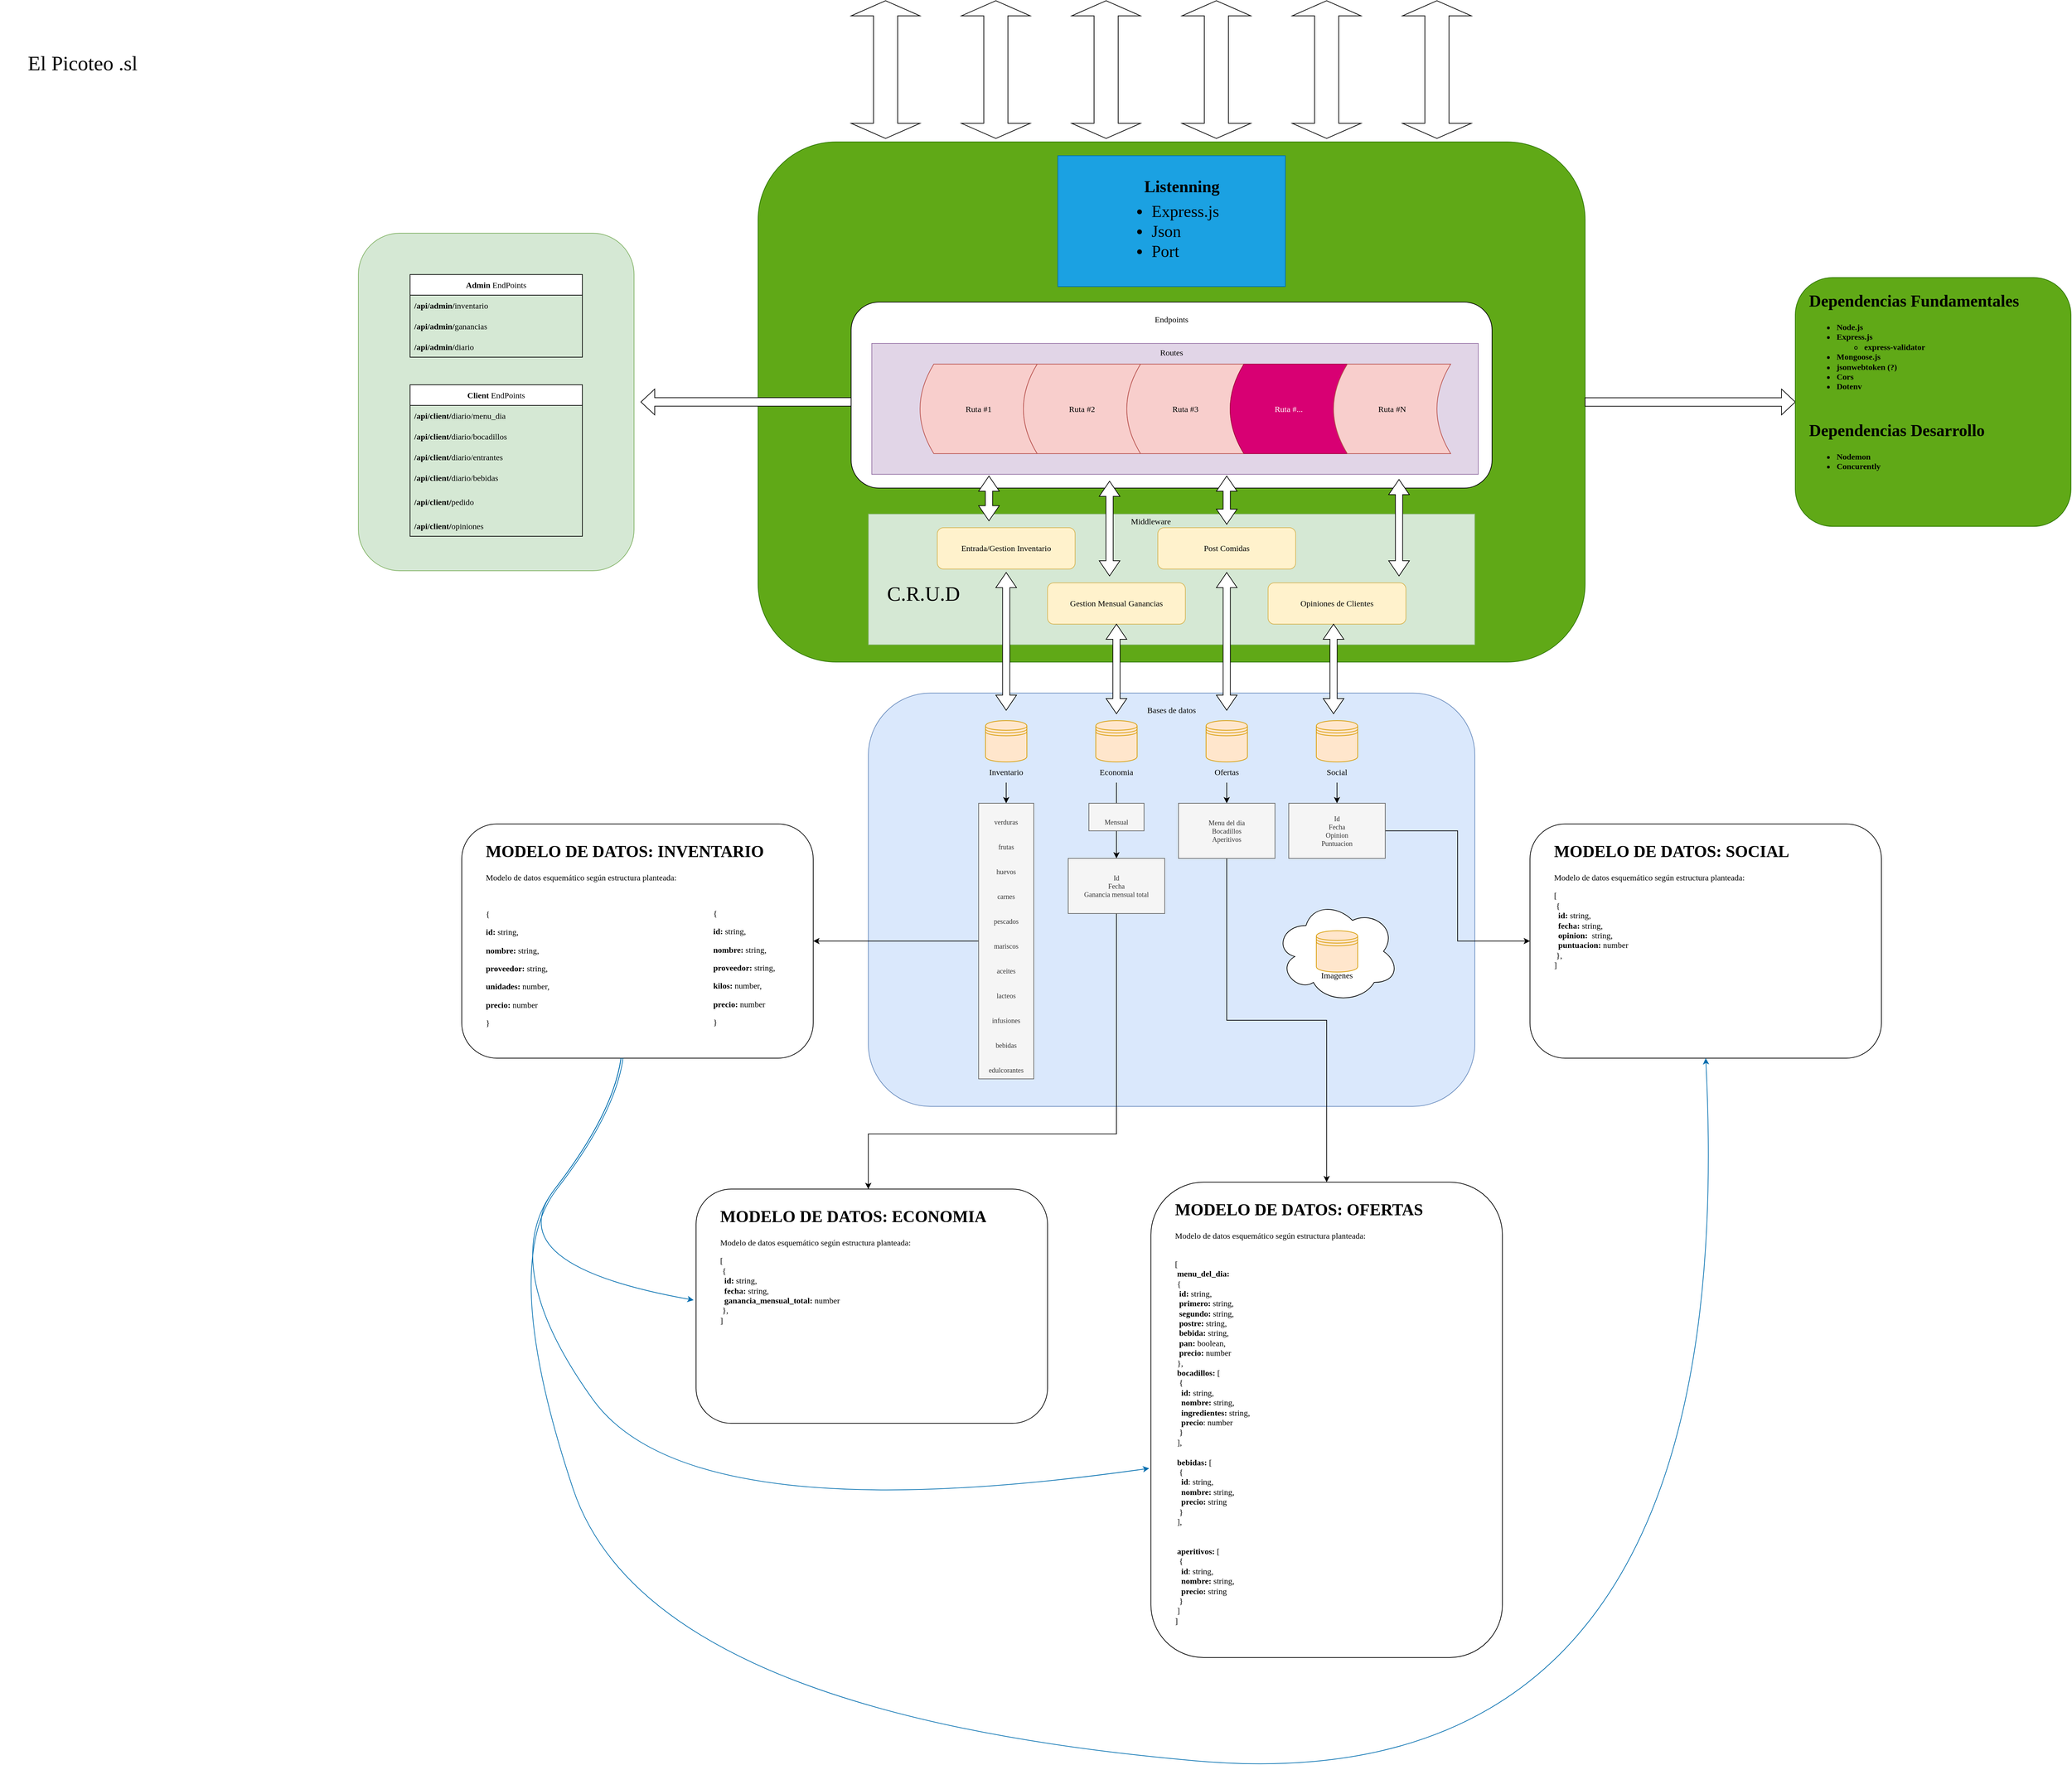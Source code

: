<mxfile version="21.1.2" type="device">
  <diagram name="Page-1" id="7-jFlq0Z8aK6_RS3DWu9">
    <mxGraphModel dx="4140" dy="2422" grid="1" gridSize="10" guides="1" tooltips="1" connect="1" arrows="1" fold="1" page="1" pageScale="1" pageWidth="850" pageHeight="1100" math="0" shadow="0">
      <root>
        <mxCell id="0" />
        <mxCell id="1" parent="0" />
        <mxCell id="EfOndb0SQZfeAL7E1h73-46" value="" style="rounded=1;whiteSpace=wrap;html=1;fillColor=#d5e8d4;strokeColor=#82b366;fontFamily=Lucida Console;" vertex="1" parent="1">
          <mxGeometry x="-740" y="-387.5" width="400" height="490" as="geometry" />
        </mxCell>
        <mxCell id="74BELCQ8GyMcvEUJpIyk-5" value="" style="rounded=1;whiteSpace=wrap;html=1;fontSize=30;fillColor=#60a917;fontColor=#ffffff;strokeColor=#2D7600;fontFamily=Lucida Console;" parent="1" vertex="1">
          <mxGeometry x="-160" y="-520" width="1200" height="755" as="geometry" />
        </mxCell>
        <mxCell id="EfOndb0SQZfeAL7E1h73-3" value="" style="rounded=0;whiteSpace=wrap;html=1;fillColor=#d5e8d4;strokeColor=#82b366;fontFamily=Lucida Console;" vertex="1" parent="1">
          <mxGeometry y="20" width="880" height="190" as="geometry" />
        </mxCell>
        <mxCell id="74BELCQ8GyMcvEUJpIyk-30" value="" style="rounded=1;whiteSpace=wrap;html=1;fontSize=10;fillColor=#fff2cc;strokeColor=#d6b656;fontFamily=Lucida Console;" parent="1" vertex="1">
          <mxGeometry x="100" y="40" width="200" height="60" as="geometry" />
        </mxCell>
        <mxCell id="74BELCQ8GyMcvEUJpIyk-28" value="" style="rounded=1;whiteSpace=wrap;html=1;fontSize=10;fillColor=#dae8fc;strokeColor=#6c8ebf;fontFamily=Lucida Console;" parent="1" vertex="1">
          <mxGeometry y="280" width="880" height="600" as="geometry" />
        </mxCell>
        <mxCell id="74BELCQ8GyMcvEUJpIyk-2" value="&lt;font style=&quot;font-size: 30px;&quot;&gt;El Picoteo .sl&lt;/font&gt;" style="text;html=1;strokeColor=none;fillColor=none;align=center;verticalAlign=middle;whiteSpace=wrap;rounded=0;fontFamily=Lucida Console;" parent="1" vertex="1">
          <mxGeometry x="-1260" y="-650" width="240" height="30" as="geometry" />
        </mxCell>
        <mxCell id="74BELCQ8GyMcvEUJpIyk-4" value="Entrada/Gestion Inventario" style="text;html=1;strokeColor=none;fillColor=none;align=center;verticalAlign=middle;whiteSpace=wrap;rounded=0;fontFamily=Lucida Console;" parent="1" vertex="1">
          <mxGeometry x="125" y="60" width="150" height="20" as="geometry" />
        </mxCell>
        <mxCell id="74BELCQ8GyMcvEUJpIyk-7" value="Middleware" style="text;html=1;strokeColor=none;fillColor=none;align=center;verticalAlign=middle;whiteSpace=wrap;rounded=0;fontFamily=Lucida Console;" parent="1" vertex="1">
          <mxGeometry x="290" y="16.25" width="240" height="30" as="geometry" />
        </mxCell>
        <mxCell id="74BELCQ8GyMcvEUJpIyk-11" value="Bases de datos" style="text;html=1;strokeColor=none;fillColor=none;align=center;verticalAlign=middle;whiteSpace=wrap;rounded=0;fontFamily=Lucida Console;" parent="1" vertex="1">
          <mxGeometry x="320" y="290" width="240" height="30" as="geometry" />
        </mxCell>
        <mxCell id="74BELCQ8GyMcvEUJpIyk-6" value="" style="shape=datastore;whiteSpace=wrap;html=1;fontSize=30;fillColor=#ffe6cc;strokeColor=#d79b00;fontFamily=Lucida Console;" parent="1" vertex="1">
          <mxGeometry x="330" y="320" width="60" height="60" as="geometry" />
        </mxCell>
        <mxCell id="74BELCQ8GyMcvEUJpIyk-8" value="" style="shape=datastore;whiteSpace=wrap;html=1;fontSize=30;fillColor=#ffe6cc;strokeColor=#d79b00;fontFamily=Lucida Console;" parent="1" vertex="1">
          <mxGeometry x="170" y="320" width="60" height="60" as="geometry" />
        </mxCell>
        <mxCell id="74BELCQ8GyMcvEUJpIyk-9" value="" style="shape=datastore;whiteSpace=wrap;html=1;fontSize=30;fillColor=#ffe6cc;strokeColor=#d79b00;fontFamily=Lucida Console;" parent="1" vertex="1">
          <mxGeometry x="650" y="320" width="60" height="60" as="geometry" />
        </mxCell>
        <mxCell id="74BELCQ8GyMcvEUJpIyk-27" value="" style="edgeStyle=orthogonalEdgeStyle;rounded=0;orthogonalLoop=1;jettySize=auto;html=1;fontSize=10;fontFamily=Lucida Console;" parent="1" source="74BELCQ8GyMcvEUJpIyk-12" target="74BELCQ8GyMcvEUJpIyk-17" edge="1">
          <mxGeometry relative="1" as="geometry" />
        </mxCell>
        <mxCell id="74BELCQ8GyMcvEUJpIyk-12" value="Inventario" style="text;html=1;strokeColor=none;fillColor=none;align=center;verticalAlign=middle;whiteSpace=wrap;rounded=0;fontFamily=Lucida Console;" parent="1" vertex="1">
          <mxGeometry x="140" y="380" width="120" height="30" as="geometry" />
        </mxCell>
        <mxCell id="74BELCQ8GyMcvEUJpIyk-22" value="" style="edgeStyle=orthogonalEdgeStyle;rounded=0;orthogonalLoop=1;jettySize=auto;html=1;fontSize=10;fontFamily=Lucida Console;" parent="1" source="74BELCQ8GyMcvEUJpIyk-13" target="74BELCQ8GyMcvEUJpIyk-20" edge="1">
          <mxGeometry relative="1" as="geometry" />
        </mxCell>
        <mxCell id="74BELCQ8GyMcvEUJpIyk-13" value="&lt;div&gt;Economia&lt;/div&gt;" style="text;html=1;strokeColor=none;fillColor=none;align=center;verticalAlign=middle;whiteSpace=wrap;rounded=0;fontFamily=Lucida Console;" parent="1" vertex="1">
          <mxGeometry x="300" y="380" width="120" height="30" as="geometry" />
        </mxCell>
        <mxCell id="74BELCQ8GyMcvEUJpIyk-26" value="" style="edgeStyle=orthogonalEdgeStyle;rounded=0;orthogonalLoop=1;jettySize=auto;html=1;fontSize=10;fontFamily=Lucida Console;" parent="1" source="74BELCQ8GyMcvEUJpIyk-14" target="74BELCQ8GyMcvEUJpIyk-25" edge="1">
          <mxGeometry relative="1" as="geometry" />
        </mxCell>
        <mxCell id="74BELCQ8GyMcvEUJpIyk-14" value="Social" style="text;html=1;strokeColor=none;fillColor=none;align=center;verticalAlign=middle;whiteSpace=wrap;rounded=0;fontFamily=Lucida Console;" parent="1" vertex="1">
          <mxGeometry x="620" y="380" width="120" height="30" as="geometry" />
        </mxCell>
        <mxCell id="74BELCQ8GyMcvEUJpIyk-15" value="" style="shape=datastore;whiteSpace=wrap;html=1;fontSize=30;fillColor=#ffe6cc;strokeColor=#d79b00;fontFamily=Lucida Console;" parent="1" vertex="1">
          <mxGeometry x="490" y="320" width="60" height="60" as="geometry" />
        </mxCell>
        <mxCell id="74BELCQ8GyMcvEUJpIyk-24" value="" style="edgeStyle=orthogonalEdgeStyle;rounded=0;orthogonalLoop=1;jettySize=auto;html=1;fontSize=10;fontFamily=Lucida Console;" parent="1" source="74BELCQ8GyMcvEUJpIyk-16" target="74BELCQ8GyMcvEUJpIyk-23" edge="1">
          <mxGeometry relative="1" as="geometry" />
        </mxCell>
        <mxCell id="74BELCQ8GyMcvEUJpIyk-16" value="&lt;div&gt;Ofertas&lt;/div&gt;" style="text;html=1;strokeColor=none;fillColor=none;align=center;verticalAlign=middle;whiteSpace=wrap;rounded=0;fontFamily=Lucida Console;" parent="1" vertex="1">
          <mxGeometry x="460" y="380" width="120" height="30" as="geometry" />
        </mxCell>
        <mxCell id="EfOndb0SQZfeAL7E1h73-67" style="edgeStyle=orthogonalEdgeStyle;rounded=0;orthogonalLoop=1;jettySize=auto;html=1;entryX=1;entryY=0.5;entryDx=0;entryDy=0;fontFamily=Lucida Console;" edge="1" parent="1" source="74BELCQ8GyMcvEUJpIyk-17" target="EfOndb0SQZfeAL7E1h73-56">
          <mxGeometry relative="1" as="geometry" />
        </mxCell>
        <mxCell id="74BELCQ8GyMcvEUJpIyk-17" value="&lt;div&gt;&lt;font style=&quot;font-size: 10px;&quot;&gt;verduras&lt;br&gt;&lt;/font&gt;&lt;/div&gt;&lt;div&gt;&lt;font style=&quot;font-size: 10px;&quot;&gt;frutas&lt;/font&gt;&lt;/div&gt;&lt;div&gt;&lt;font style=&quot;font-size: 10px;&quot;&gt;huevos&lt;/font&gt;&lt;/div&gt;&lt;div&gt;&lt;font style=&quot;font-size: 10px;&quot;&gt;carnes&lt;/font&gt;&lt;/div&gt;&lt;div&gt;&lt;font style=&quot;font-size: 10px;&quot;&gt;pescados&lt;/font&gt;&lt;/div&gt;&lt;div&gt;&lt;font style=&quot;font-size: 10px;&quot;&gt;mariscos&lt;/font&gt;&lt;/div&gt;&lt;div&gt;&lt;font style=&quot;font-size: 10px;&quot;&gt;aceites&lt;/font&gt;&lt;/div&gt;&lt;div&gt;&lt;font style=&quot;font-size: 10px;&quot;&gt;lacteos&lt;/font&gt;&lt;/div&gt;&lt;div&gt;&lt;font style=&quot;font-size: 10px;&quot;&gt;infusiones&lt;/font&gt;&lt;/div&gt;&lt;div&gt;&lt;font style=&quot;font-size: 10px;&quot;&gt;bebidas&lt;/font&gt;&lt;/div&gt;&lt;div&gt;&lt;font style=&quot;font-size: 10px;&quot;&gt;edulcorantes&lt;br&gt;&lt;/font&gt;&lt;/div&gt;" style="rounded=0;whiteSpace=wrap;html=1;fontSize=30;fillColor=#f5f5f5;strokeColor=#666666;fontColor=#333333;fontFamily=Lucida Console;" parent="1" vertex="1">
          <mxGeometry x="160" y="440" width="80" height="400" as="geometry" />
        </mxCell>
        <mxCell id="74BELCQ8GyMcvEUJpIyk-19" value="&lt;font style=&quot;font-size: 10px;&quot;&gt;Mensual&lt;/font&gt;" style="rounded=0;whiteSpace=wrap;html=1;fontSize=30;fillColor=#f5f5f5;strokeColor=#666666;fontColor=#333333;fontFamily=Lucida Console;" parent="1" vertex="1">
          <mxGeometry x="320" y="440" width="80" height="40" as="geometry" />
        </mxCell>
        <mxCell id="EfOndb0SQZfeAL7E1h73-68" style="edgeStyle=orthogonalEdgeStyle;rounded=0;orthogonalLoop=1;jettySize=auto;html=1;entryX=0.49;entryY=0;entryDx=0;entryDy=0;entryPerimeter=0;fontFamily=Lucida Console;" edge="1" parent="1" source="74BELCQ8GyMcvEUJpIyk-20" target="EfOndb0SQZfeAL7E1h73-62">
          <mxGeometry relative="1" as="geometry">
            <Array as="points">
              <mxPoint x="360" y="920" />
              <mxPoint y="920" />
            </Array>
          </mxGeometry>
        </mxCell>
        <mxCell id="74BELCQ8GyMcvEUJpIyk-20" value="&lt;div style=&quot;font-size: 10px;&quot;&gt;&lt;font style=&quot;font-size: 10px;&quot;&gt;Id&lt;/font&gt;&lt;/div&gt;&lt;div style=&quot;font-size: 10px;&quot;&gt;&lt;font style=&quot;font-size: 10px;&quot;&gt;Fecha&lt;/font&gt;&lt;/div&gt;&lt;div style=&quot;font-size: 10px;&quot;&gt;&lt;font style=&quot;font-size: 10px;&quot;&gt;Ganancia mensual total&lt;font style=&quot;font-size: 10px;&quot;&gt;&lt;br&gt;&lt;/font&gt;&lt;/font&gt;&lt;/div&gt;" style="rounded=0;whiteSpace=wrap;html=1;fontSize=30;fillColor=#f5f5f5;strokeColor=#666666;fontColor=#333333;fontFamily=Lucida Console;" parent="1" vertex="1">
          <mxGeometry x="290" y="520" width="140" height="80" as="geometry" />
        </mxCell>
        <mxCell id="EfOndb0SQZfeAL7E1h73-69" style="edgeStyle=orthogonalEdgeStyle;rounded=0;orthogonalLoop=1;jettySize=auto;html=1;entryX=0.5;entryY=0;entryDx=0;entryDy=0;fontFamily=Lucida Console;" edge="1" parent="1" source="74BELCQ8GyMcvEUJpIyk-23" target="EfOndb0SQZfeAL7E1h73-64">
          <mxGeometry relative="1" as="geometry" />
        </mxCell>
        <mxCell id="74BELCQ8GyMcvEUJpIyk-23" value="&lt;div style=&quot;font-size: 10px;&quot;&gt;Menu del dia&lt;/div&gt;&lt;div style=&quot;font-size: 10px;&quot;&gt;Bocadillos&lt;/div&gt;&lt;div style=&quot;font-size: 10px;&quot;&gt;Aperitivos&lt;/div&gt;" style="rounded=0;whiteSpace=wrap;html=1;fontSize=30;fillColor=#f5f5f5;strokeColor=#666666;fontColor=#333333;fontFamily=Lucida Console;" parent="1" vertex="1">
          <mxGeometry x="450" y="440" width="140" height="80" as="geometry" />
        </mxCell>
        <mxCell id="EfOndb0SQZfeAL7E1h73-72" style="edgeStyle=orthogonalEdgeStyle;rounded=0;orthogonalLoop=1;jettySize=auto;html=1;fontFamily=Lucida Console;" edge="1" parent="1" source="74BELCQ8GyMcvEUJpIyk-25" target="EfOndb0SQZfeAL7E1h73-70">
          <mxGeometry relative="1" as="geometry" />
        </mxCell>
        <mxCell id="74BELCQ8GyMcvEUJpIyk-25" value="&lt;div style=&quot;font-size: 10px;&quot;&gt;&lt;font style=&quot;font-size: 10px;&quot;&gt;Id&lt;/font&gt;&lt;/div&gt;&lt;div style=&quot;font-size: 10px;&quot;&gt;&lt;font style=&quot;font-size: 10px;&quot;&gt;Fecha&lt;/font&gt;&lt;/div&gt;&lt;div style=&quot;font-size: 10px;&quot;&gt;&lt;font style=&quot;font-size: 10px;&quot;&gt;Opinion&lt;/font&gt;&lt;/div&gt;&lt;div style=&quot;font-size: 10px;&quot;&gt;&lt;font style=&quot;font-size: 10px;&quot;&gt;Puntuacion&lt;font style=&quot;font-size: 10px;&quot;&gt;&lt;br&gt;&lt;/font&gt;&lt;/font&gt;&lt;/div&gt;" style="rounded=0;whiteSpace=wrap;html=1;fontSize=30;fillColor=#f5f5f5;strokeColor=#666666;fontColor=#333333;fontFamily=Lucida Console;" parent="1" vertex="1">
          <mxGeometry x="610" y="440" width="140" height="80" as="geometry" />
        </mxCell>
        <mxCell id="74BELCQ8GyMcvEUJpIyk-32" value="" style="rounded=1;whiteSpace=wrap;html=1;fontSize=10;fillColor=#fff2cc;strokeColor=#d6b656;fontFamily=Lucida Console;" parent="1" vertex="1">
          <mxGeometry x="260" y="120" width="200" height="60" as="geometry" />
        </mxCell>
        <mxCell id="74BELCQ8GyMcvEUJpIyk-33" value="Gestion Mensual Ganancias" style="text;html=1;strokeColor=none;fillColor=none;align=center;verticalAlign=middle;whiteSpace=wrap;rounded=0;fontFamily=Lucida Console;" parent="1" vertex="1">
          <mxGeometry x="285" y="140" width="150" height="20" as="geometry" />
        </mxCell>
        <mxCell id="74BELCQ8GyMcvEUJpIyk-35" value="" style="rounded=1;whiteSpace=wrap;html=1;fontSize=10;fillColor=#fff2cc;strokeColor=#d6b656;fontFamily=Lucida Console;" parent="1" vertex="1">
          <mxGeometry x="420" y="40" width="200" height="60" as="geometry" />
        </mxCell>
        <mxCell id="74BELCQ8GyMcvEUJpIyk-37" value="Post Comidas" style="text;html=1;strokeColor=none;fillColor=none;align=center;verticalAlign=middle;whiteSpace=wrap;rounded=0;fontFamily=Lucida Console;" parent="1" vertex="1">
          <mxGeometry x="445" y="60" width="150" height="20" as="geometry" />
        </mxCell>
        <mxCell id="74BELCQ8GyMcvEUJpIyk-38" value="" style="rounded=1;whiteSpace=wrap;html=1;fontSize=10;fillColor=#fff2cc;strokeColor=#d6b656;fontFamily=Lucida Console;" parent="1" vertex="1">
          <mxGeometry x="580" y="120" width="200" height="60" as="geometry" />
        </mxCell>
        <mxCell id="EfOndb0SQZfeAL7E1h73-1" value="Opiniones de Clientes" style="text;html=1;strokeColor=none;fillColor=none;align=center;verticalAlign=middle;whiteSpace=wrap;rounded=0;fontFamily=Lucida Console;" vertex="1" parent="1">
          <mxGeometry x="605" y="140" width="150" height="20" as="geometry" />
        </mxCell>
        <mxCell id="EfOndb0SQZfeAL7E1h73-4" value="&lt;font style=&quot;font-size: 30px;&quot;&gt;C.R.U.D&lt;/font&gt;" style="text;html=1;strokeColor=none;fillColor=none;align=center;verticalAlign=middle;whiteSpace=wrap;rounded=0;fontFamily=Lucida Console;" vertex="1" parent="1">
          <mxGeometry x="50" y="120" width="60" height="30" as="geometry" />
        </mxCell>
        <mxCell id="EfOndb0SQZfeAL7E1h73-6" value="" style="rounded=0;whiteSpace=wrap;html=1;fillColor=#1ba1e2;fontColor=#ffffff;strokeColor=#006EAF;fontFamily=Lucida Console;" vertex="1" parent="1">
          <mxGeometry x="275" y="-500" width="330" height="190" as="geometry" />
        </mxCell>
        <mxCell id="EfOndb0SQZfeAL7E1h73-8" value="&lt;b&gt;Listenning&lt;/b&gt;" style="text;html=1;strokeColor=none;fillColor=none;align=center;verticalAlign=middle;whiteSpace=wrap;rounded=0;fontSize=24;fontFamily=Lucida Console;" vertex="1" parent="1">
          <mxGeometry x="425" y="-470" width="60" height="30" as="geometry" />
        </mxCell>
        <mxCell id="EfOndb0SQZfeAL7E1h73-9" value="&lt;div style=&quot;font-size: 24px;&quot; align=&quot;left&quot;&gt;&lt;ul style=&quot;font-size: 24px;&quot;&gt;&lt;li style=&quot;font-size: 24px;&quot;&gt;Express.js&lt;/li&gt;&lt;li style=&quot;font-size: 24px;&quot;&gt;Json&lt;/li&gt;&lt;li style=&quot;font-size: 24px;&quot;&gt;Port&lt;br style=&quot;font-size: 24px;&quot;&gt;&lt;/li&gt;&lt;/ul&gt;&lt;/div&gt;" style="text;html=1;strokeColor=none;fillColor=none;align=center;verticalAlign=middle;whiteSpace=wrap;rounded=0;fontSize=24;fontFamily=Lucida Console;" vertex="1" parent="1">
          <mxGeometry x="395" y="-420" width="90" height="60" as="geometry" />
        </mxCell>
        <mxCell id="EfOndb0SQZfeAL7E1h73-31" value="&lt;b&gt;Admin&lt;/b&gt; EndPoints" style="swimlane;fontStyle=0;childLayout=stackLayout;horizontal=1;startSize=30;horizontalStack=0;resizeParent=1;resizeParentMax=0;resizeLast=0;collapsible=1;marginBottom=0;whiteSpace=wrap;html=1;fontFamily=Lucida Console;" vertex="1" parent="1">
          <mxGeometry x="-665" y="-327.5" width="250" height="120" as="geometry" />
        </mxCell>
        <mxCell id="EfOndb0SQZfeAL7E1h73-32" value="&lt;b&gt;/api/admin/&lt;/b&gt;inventario" style="text;strokeColor=none;fillColor=none;align=left;verticalAlign=middle;spacingLeft=4;spacingRight=4;overflow=hidden;points=[[0,0.5],[1,0.5]];portConstraint=eastwest;rotatable=0;whiteSpace=wrap;html=1;fontFamily=Lucida Console;" vertex="1" parent="EfOndb0SQZfeAL7E1h73-31">
          <mxGeometry y="30" width="250" height="30" as="geometry" />
        </mxCell>
        <mxCell id="EfOndb0SQZfeAL7E1h73-33" value="&lt;b&gt;/api/admin/&lt;/b&gt;ganancias" style="text;strokeColor=none;fillColor=none;align=left;verticalAlign=middle;spacingLeft=4;spacingRight=4;overflow=hidden;points=[[0,0.5],[1,0.5]];portConstraint=eastwest;rotatable=0;whiteSpace=wrap;html=1;fontFamily=Lucida Console;" vertex="1" parent="EfOndb0SQZfeAL7E1h73-31">
          <mxGeometry y="60" width="250" height="30" as="geometry" />
        </mxCell>
        <mxCell id="EfOndb0SQZfeAL7E1h73-34" value="&lt;b&gt;/api/admin/&lt;/b&gt;diario" style="text;strokeColor=none;fillColor=none;align=left;verticalAlign=middle;spacingLeft=4;spacingRight=4;overflow=hidden;points=[[0,0.5],[1,0.5]];portConstraint=eastwest;rotatable=0;whiteSpace=wrap;html=1;fontFamily=Lucida Console;" vertex="1" parent="EfOndb0SQZfeAL7E1h73-31">
          <mxGeometry y="90" width="250" height="30" as="geometry" />
        </mxCell>
        <mxCell id="EfOndb0SQZfeAL7E1h73-35" value="" style="html=1;shadow=0;dashed=0;align=center;verticalAlign=middle;shape=mxgraph.arrows2.twoWayArrow;dy=0.65;dx=22;rotation=-90;fontFamily=Lucida Console;" vertex="1" parent="1">
          <mxGeometry x="100" y="190" width="200" height="30" as="geometry" />
        </mxCell>
        <mxCell id="EfOndb0SQZfeAL7E1h73-36" value="" style="html=1;shadow=0;dashed=0;align=center;verticalAlign=middle;shape=mxgraph.arrows2.twoWayArrow;dy=0.65;dx=22;rotation=-90;fontFamily=Lucida Console;" vertex="1" parent="1">
          <mxGeometry x="420" y="190" width="200" height="30" as="geometry" />
        </mxCell>
        <mxCell id="EfOndb0SQZfeAL7E1h73-37" value="" style="html=1;shadow=0;dashed=0;align=center;verticalAlign=middle;shape=mxgraph.arrows2.twoWayArrow;dy=0.65;dx=22;rotation=-90;fontFamily=Lucida Console;" vertex="1" parent="1">
          <mxGeometry x="295" y="230" width="130" height="30" as="geometry" />
        </mxCell>
        <mxCell id="EfOndb0SQZfeAL7E1h73-38" value="" style="html=1;shadow=0;dashed=0;align=center;verticalAlign=middle;shape=mxgraph.arrows2.twoWayArrow;dy=0.65;dx=22;rotation=-90;fontFamily=Lucida Console;" vertex="1" parent="1">
          <mxGeometry x="610" y="230" width="130" height="30" as="geometry" />
        </mxCell>
        <mxCell id="EfOndb0SQZfeAL7E1h73-44" value="" style="rounded=1;whiteSpace=wrap;html=1;fontFamily=Lucida Console;" vertex="1" parent="1">
          <mxGeometry x="-25" y="-287.5" width="930" height="270" as="geometry" />
        </mxCell>
        <mxCell id="EfOndb0SQZfeAL7E1h73-5" value="" style="rounded=0;whiteSpace=wrap;html=1;fillColor=#e1d5e7;strokeColor=#9673a6;fontFamily=Lucida Console;" vertex="1" parent="1">
          <mxGeometry x="5" y="-227.5" width="880" height="190" as="geometry" />
        </mxCell>
        <mxCell id="EfOndb0SQZfeAL7E1h73-7" value="&lt;div&gt;Routes&lt;/div&gt;&lt;div&gt;&lt;br&gt;&lt;/div&gt;" style="text;html=1;strokeColor=none;fillColor=none;align=center;verticalAlign=middle;whiteSpace=wrap;rounded=0;fontFamily=Lucida Console;" vertex="1" parent="1">
          <mxGeometry x="410" y="-217.5" width="60" height="20" as="geometry" />
        </mxCell>
        <mxCell id="EfOndb0SQZfeAL7E1h73-11" value="Ruta #1" style="shape=dataStorage;whiteSpace=wrap;html=1;fixedSize=1;fillColor=#f8cecc;strokeColor=#b85450;fontFamily=Lucida Console;" vertex="1" parent="1">
          <mxGeometry x="75" y="-197.5" width="170" height="130" as="geometry" />
        </mxCell>
        <mxCell id="EfOndb0SQZfeAL7E1h73-19" value="Ruta #2" style="shape=dataStorage;whiteSpace=wrap;html=1;fixedSize=1;fillColor=#f8cecc;strokeColor=#b85450;fontFamily=Lucida Console;" vertex="1" parent="1">
          <mxGeometry x="225" y="-197.5" width="170" height="130" as="geometry" />
        </mxCell>
        <mxCell id="EfOndb0SQZfeAL7E1h73-20" value="Ruta #3" style="shape=dataStorage;whiteSpace=wrap;html=1;fixedSize=1;fillColor=#f8cecc;strokeColor=#b85450;fontFamily=Lucida Console;" vertex="1" parent="1">
          <mxGeometry x="375" y="-197.5" width="170" height="130" as="geometry" />
        </mxCell>
        <mxCell id="EfOndb0SQZfeAL7E1h73-21" value="Ruta #..." style="shape=dataStorage;whiteSpace=wrap;html=1;fixedSize=1;fillColor=#d80073;strokeColor=#A50040;fontColor=#ffffff;fontFamily=Lucida Console;" vertex="1" parent="1">
          <mxGeometry x="525" y="-197.5" width="170" height="130" as="geometry" />
        </mxCell>
        <mxCell id="EfOndb0SQZfeAL7E1h73-22" value="Ruta #N" style="shape=dataStorage;whiteSpace=wrap;html=1;fixedSize=1;fillColor=#f8cecc;strokeColor=#b85450;fontFamily=Lucida Console;" vertex="1" parent="1">
          <mxGeometry x="675" y="-197.5" width="170" height="130" as="geometry" />
        </mxCell>
        <mxCell id="EfOndb0SQZfeAL7E1h73-45" value="Endpoints" style="text;html=1;strokeColor=none;fillColor=none;align=center;verticalAlign=middle;whiteSpace=wrap;rounded=0;fontFamily=Lucida Console;" vertex="1" parent="1">
          <mxGeometry x="410" y="-277.5" width="60" height="30" as="geometry" />
        </mxCell>
        <mxCell id="EfOndb0SQZfeAL7E1h73-39" value="" style="html=1;shadow=0;dashed=0;align=center;verticalAlign=middle;shape=mxgraph.arrows2.twoWayArrow;dy=0.65;dx=22;rotation=-90;fontFamily=Lucida Console;" vertex="1" parent="1">
          <mxGeometry x="281.25" y="26.25" width="137.5" height="30" as="geometry" />
        </mxCell>
        <mxCell id="EfOndb0SQZfeAL7E1h73-40" value="" style="html=1;shadow=0;dashed=0;align=center;verticalAlign=middle;shape=mxgraph.arrows2.twoWayArrow;dy=0.65;dx=22;rotation=-90;fontFamily=Lucida Console;" vertex="1" parent="1">
          <mxGeometry x="142.5" y="-17.5" width="65" height="30" as="geometry" />
        </mxCell>
        <mxCell id="EfOndb0SQZfeAL7E1h73-41" value="" style="html=1;shadow=0;dashed=0;align=center;verticalAlign=middle;shape=mxgraph.arrows2.twoWayArrow;dy=0.65;dx=22;rotation=-90;fontFamily=Lucida Console;" vertex="1" parent="1">
          <mxGeometry x="485" y="-15" width="70" height="30" as="geometry" />
        </mxCell>
        <mxCell id="EfOndb0SQZfeAL7E1h73-43" value="" style="html=1;shadow=0;dashed=0;align=center;verticalAlign=middle;shape=mxgraph.arrows2.twoWayArrow;dy=0.65;dx=22;rotation=-90;fontFamily=Lucida Console;" vertex="1" parent="1">
          <mxGeometry x="700" y="25" width="140" height="30" as="geometry" />
        </mxCell>
        <mxCell id="EfOndb0SQZfeAL7E1h73-48" value="&lt;b&gt;Client &lt;/b&gt;EndPoints" style="swimlane;fontStyle=0;childLayout=stackLayout;horizontal=1;startSize=30;horizontalStack=0;resizeParent=1;resizeParentMax=0;resizeLast=0;collapsible=1;marginBottom=0;whiteSpace=wrap;html=1;fontFamily=Lucida Console;" vertex="1" parent="1">
          <mxGeometry x="-665" y="-167.5" width="250" height="220" as="geometry">
            <mxRectangle x="-660" y="-80" width="130" height="30" as="alternateBounds" />
          </mxGeometry>
        </mxCell>
        <mxCell id="EfOndb0SQZfeAL7E1h73-49" value="&lt;b&gt;/api/client/&lt;/b&gt;diario/menu_dia" style="text;strokeColor=none;fillColor=none;align=left;verticalAlign=middle;spacingLeft=4;spacingRight=4;overflow=hidden;points=[[0,0.5],[1,0.5]];portConstraint=eastwest;rotatable=0;whiteSpace=wrap;html=1;fontFamily=Lucida Console;" vertex="1" parent="EfOndb0SQZfeAL7E1h73-48">
          <mxGeometry y="30" width="250" height="30" as="geometry" />
        </mxCell>
        <mxCell id="EfOndb0SQZfeAL7E1h73-50" value="&lt;b&gt;/api/client/&lt;/b&gt;diario/bocadillos" style="text;strokeColor=none;fillColor=none;align=left;verticalAlign=middle;spacingLeft=4;spacingRight=4;overflow=hidden;points=[[0,0.5],[1,0.5]];portConstraint=eastwest;rotatable=0;whiteSpace=wrap;html=1;fontFamily=Lucida Console;" vertex="1" parent="EfOndb0SQZfeAL7E1h73-48">
          <mxGeometry y="60" width="250" height="30" as="geometry" />
        </mxCell>
        <mxCell id="EfOndb0SQZfeAL7E1h73-52" value="&lt;div&gt;&lt;b&gt;/api/client/&lt;/b&gt;diario/entrantes&lt;/div&gt;" style="text;strokeColor=none;fillColor=none;align=left;verticalAlign=middle;spacingLeft=4;spacingRight=4;overflow=hidden;points=[[0,0.5],[1,0.5]];portConstraint=eastwest;rotatable=0;whiteSpace=wrap;html=1;fontFamily=Lucida Console;" vertex="1" parent="EfOndb0SQZfeAL7E1h73-48">
          <mxGeometry y="90" width="250" height="30" as="geometry" />
        </mxCell>
        <mxCell id="EfOndb0SQZfeAL7E1h73-51" value="&lt;div&gt;&lt;b&gt;/api/client/&lt;/b&gt;diario/bebidas&lt;/div&gt;" style="text;strokeColor=none;fillColor=none;align=left;verticalAlign=middle;spacingLeft=4;spacingRight=4;overflow=hidden;points=[[0,0.5],[1,0.5]];portConstraint=eastwest;rotatable=0;whiteSpace=wrap;html=1;fontFamily=Lucida Console;" vertex="1" parent="EfOndb0SQZfeAL7E1h73-48">
          <mxGeometry y="120" width="250" height="30" as="geometry" />
        </mxCell>
        <mxCell id="EfOndb0SQZfeAL7E1h73-53" value="&lt;div&gt;&lt;b&gt;/api/client/&lt;/b&gt;pedido&lt;/div&gt;" style="text;strokeColor=none;fillColor=none;align=left;verticalAlign=middle;spacingLeft=4;spacingRight=4;overflow=hidden;points=[[0,0.5],[1,0.5]];portConstraint=eastwest;rotatable=0;whiteSpace=wrap;html=1;fontFamily=Lucida Console;" vertex="1" parent="EfOndb0SQZfeAL7E1h73-48">
          <mxGeometry y="150" width="250" height="40" as="geometry" />
        </mxCell>
        <mxCell id="EfOndb0SQZfeAL7E1h73-54" value="&lt;div&gt;&lt;b&gt;/api/client/&lt;/b&gt;opiniones&lt;/div&gt;" style="text;strokeColor=none;fillColor=none;align=left;verticalAlign=middle;spacingLeft=4;spacingRight=4;overflow=hidden;points=[[0,0.5],[1,0.5]];portConstraint=eastwest;rotatable=0;whiteSpace=wrap;html=1;fontFamily=Lucida Console;" vertex="1" parent="EfOndb0SQZfeAL7E1h73-48">
          <mxGeometry y="190" width="250" height="30" as="geometry" />
        </mxCell>
        <mxCell id="EfOndb0SQZfeAL7E1h73-55" value="" style="html=1;shadow=0;dashed=0;align=center;verticalAlign=middle;shape=mxgraph.arrows2.arrow;dy=0.67;dx=20;notch=0;rotation=-180;fontFamily=Lucida Console;" vertex="1" parent="1">
          <mxGeometry x="-330" y="-161.25" width="305" height="37.5" as="geometry" />
        </mxCell>
        <mxCell id="EfOndb0SQZfeAL7E1h73-56" value="" style="rounded=1;whiteSpace=wrap;html=1;fontSize=10;fontFamily=Lucida Console;" vertex="1" parent="1">
          <mxGeometry x="-590" y="470" width="510" height="340" as="geometry" />
        </mxCell>
        <mxCell id="EfOndb0SQZfeAL7E1h73-57" value="&lt;h1&gt;MODELO DE DATOS: INVENTARIO&lt;br&gt;&lt;/h1&gt;&lt;p&gt;Modelo de datos esquemático según estructura planteada:&lt;/p&gt;&lt;p&gt;&lt;br&gt;&lt;/p&gt;&lt;p&gt;{ &lt;br&gt;&lt;/p&gt;&lt;p&gt;&lt;b&gt;&lt;span style=&quot;&quot;&gt;	&lt;/span&gt;id: &lt;/b&gt;string,&amp;nbsp;&lt;/p&gt;&lt;p&gt;&lt;span style=&quot;&quot;&gt;	&lt;/span&gt;&lt;b&gt;nombre: &lt;/b&gt;string,&lt;/p&gt;&lt;p&gt;&lt;span style=&quot;&quot;&gt;	&lt;b&gt;proveedor: &lt;/b&gt;string&lt;/span&gt;,&lt;/p&gt;&lt;p&gt;&lt;span style=&quot;&quot;&gt;	&lt;b&gt;unidades: &lt;/b&gt;number,&lt;/span&gt;&lt;/p&gt;&lt;p&gt;&lt;span style=&quot;&quot;&gt;&lt;span style=&quot;&quot;&gt;	&lt;/span&gt;&lt;b&gt;precio: &lt;/b&gt;number&lt;b&gt; &lt;br&gt;&lt;/b&gt;&lt;/span&gt;&lt;/p&gt;&lt;p&gt;}&lt;/p&gt;" style="text;html=1;strokeColor=none;fillColor=none;spacing=5;spacingTop=-20;whiteSpace=wrap;overflow=hidden;rounded=0;fontFamily=Lucida Console;" vertex="1" parent="1">
          <mxGeometry x="-560" y="490" width="420" height="300" as="geometry" />
        </mxCell>
        <mxCell id="EfOndb0SQZfeAL7E1h73-58" value="&lt;div&gt;&lt;br&gt;&lt;/div&gt;&lt;div&gt;&lt;br&gt;&lt;/div&gt;&lt;div&gt;&lt;br&gt;&lt;/div&gt;&lt;div&gt;&lt;br&gt;&lt;/div&gt;&lt;div&gt;&lt;br&gt;&lt;/div&gt;&lt;div&gt;&lt;br&gt;&lt;/div&gt;&lt;div&gt;&lt;br&gt;&lt;/div&gt;&lt;p&gt;{ &lt;br&gt;&lt;/p&gt;&lt;p&gt;&lt;b&gt;&lt;span style=&quot;&quot;&gt;	&lt;/span&gt;id: &lt;/b&gt;string,&amp;nbsp;&lt;/p&gt;&lt;p&gt;&lt;span style=&quot;&quot;&gt;	&lt;/span&gt;&lt;b&gt;nombre: &lt;/b&gt;string,&lt;/p&gt;&lt;p&gt;&lt;span style=&quot;&quot;&gt;	&lt;b&gt;proveedor: &lt;/b&gt;string&lt;/span&gt;,&lt;/p&gt;&lt;p&gt;&lt;span style=&quot;&quot;&gt;	&lt;b&gt;kilos: &lt;/b&gt;number,&lt;/span&gt;&lt;/p&gt;&lt;p&gt;&lt;span style=&quot;&quot;&gt;&lt;span style=&quot;&quot;&gt;	&lt;/span&gt;&lt;b&gt;precio: &lt;/b&gt;number&lt;b&gt; &lt;br&gt;&lt;/b&gt;&lt;/span&gt;&lt;/p&gt;&lt;p&gt;}&lt;/p&gt;" style="text;html=1;strokeColor=none;fillColor=none;spacing=5;spacingTop=-20;whiteSpace=wrap;overflow=hidden;rounded=0;fontFamily=Lucida Console;" vertex="1" parent="1">
          <mxGeometry x="-230" y="490" width="120" height="300" as="geometry" />
        </mxCell>
        <mxCell id="EfOndb0SQZfeAL7E1h73-62" value="" style="rounded=1;whiteSpace=wrap;html=1;fontSize=10;fontFamily=Lucida Console;" vertex="1" parent="1">
          <mxGeometry x="-250" y="1000" width="510" height="340" as="geometry" />
        </mxCell>
        <mxCell id="EfOndb0SQZfeAL7E1h73-63" value="&lt;h1&gt;MODELO DE DATOS: ECONOMIA&lt;br&gt;&lt;/h1&gt;&lt;p&gt;Modelo de datos esquemático según estructura planteada:&lt;/p&gt;&lt;div&gt;[&lt;/div&gt;&lt;div&gt;&lt;span style=&quot;white-space: pre;&quot;&gt;	&lt;/span&gt;{&lt;/div&gt;&lt;div&gt;&lt;span style=&quot;white-space: pre;&quot;&gt;	&lt;span style=&quot;white-space: pre;&quot;&gt;	&lt;b&gt;id: &lt;/b&gt;string,&lt;/span&gt;&lt;/span&gt;&lt;/div&gt;&lt;div&gt;&lt;span style=&quot;white-space: pre;&quot;&gt;&lt;span style=&quot;white-space: pre;&quot;&gt;&lt;span style=&quot;white-space: pre;&quot;&gt;	&lt;/span&gt;&lt;span style=&quot;white-space: pre;&quot;&gt;	&lt;/span&gt;&lt;b&gt;fecha: &lt;/b&gt;string,&lt;/span&gt;&lt;/span&gt;&lt;/div&gt;&lt;div&gt;&lt;span style=&quot;white-space: pre;&quot;&gt;&lt;span style=&quot;white-space: pre;&quot;&gt;&lt;span style=&quot;white-space: pre;&quot;&gt;	&lt;/span&gt;&lt;span style=&quot;white-space: pre;&quot;&gt;	&lt;/span&gt;&lt;b&gt;ganancia_mensual_total: &lt;/b&gt;number&lt;br&gt;&lt;/span&gt;&lt;/span&gt;&lt;/div&gt;&lt;div&gt;&lt;span style=&quot;white-space: pre;&quot;&gt;	&lt;/span&gt;},&lt;br&gt;&lt;/div&gt;&lt;div&gt;]&lt;/div&gt;" style="text;html=1;strokeColor=none;fillColor=none;spacing=5;spacingTop=-20;whiteSpace=wrap;overflow=hidden;rounded=0;fontFamily=Lucida Console;" vertex="1" parent="1">
          <mxGeometry x="-220" y="1020" width="420" height="300" as="geometry" />
        </mxCell>
        <mxCell id="EfOndb0SQZfeAL7E1h73-64" value="" style="rounded=1;whiteSpace=wrap;html=1;fontSize=10;fontFamily=Lucida Console;" vertex="1" parent="1">
          <mxGeometry x="410" y="990" width="510" height="690" as="geometry" />
        </mxCell>
        <mxCell id="EfOndb0SQZfeAL7E1h73-65" value="&lt;h1&gt;MODELO DE DATOS: OFERTAS&lt;br&gt;&lt;/h1&gt;&lt;p&gt;Modelo de datos esquemático según estructura planteada:&lt;/p&gt;&lt;div&gt;&lt;br&gt;&lt;/div&gt;&lt;div&gt;[&lt;/div&gt;&lt;div&gt;&lt;span style=&quot;&quot;&gt;	&lt;/span&gt;&lt;span style=&quot;&quot;&gt;	&lt;/span&gt;&lt;b&gt;&lt;span style=&quot;&quot;&gt;	&lt;/span&gt;&lt;span style=&quot;white-space: pre;&quot;&gt;	&lt;/span&gt;menu_del_dia: &lt;br&gt;&lt;/b&gt;&lt;/div&gt;&lt;div&gt;&lt;span style=&quot;&quot;&gt;	&lt;/span&gt;&lt;span style=&quot;&quot;&gt;	&lt;/span&gt;&lt;span style=&quot;white-space: pre;&quot;&gt;	&lt;/span&gt;{&lt;/div&gt;&lt;div&gt;&lt;span style=&quot;&quot;&gt;	&lt;span style=&quot;&quot;&gt;	&lt;/span&gt;&lt;b&gt;&lt;span style=&quot;&quot;&gt;	&lt;/span&gt;&lt;span style=&quot;&quot;&gt;	&lt;/span&gt;&lt;span style=&quot;white-space: pre;&quot;&gt;	&lt;/span&gt;&lt;span style=&quot;white-space: pre;&quot;&gt;	&lt;/span&gt;id: &lt;/b&gt;string,&lt;/span&gt;&lt;/div&gt;&lt;div&gt;&lt;span style=&quot;&quot;&gt;&lt;span style=&quot;&quot;&gt;	&lt;/span&gt;&lt;span style=&quot;&quot;&gt;	&lt;/span&gt;&lt;b&gt;&lt;span style=&quot;&quot;&gt;	&lt;/span&gt;&lt;span style=&quot;&quot;&gt;	&lt;/span&gt;&lt;span style=&quot;white-space: pre;&quot;&gt;	&lt;/span&gt;&lt;span style=&quot;white-space: pre;&quot;&gt;	&lt;/span&gt;primero:&lt;/b&gt; string,&lt;/span&gt;&lt;/div&gt;&lt;div&gt;&lt;span style=&quot;&quot;&gt;&lt;span style=&quot;&quot;&gt;	&lt;/span&gt;&lt;span style=&quot;&quot;&gt;	&lt;/span&gt;&lt;b&gt;&lt;span style=&quot;&quot;&gt;	&lt;/span&gt;&lt;span style=&quot;&quot;&gt;	&lt;/span&gt;&lt;span style=&quot;white-space: pre;&quot;&gt;	&lt;/span&gt;&lt;span style=&quot;white-space: pre;&quot;&gt;	&lt;/span&gt;segundo: &lt;/b&gt;string,&lt;/span&gt;&lt;/div&gt;&lt;div&gt;&lt;span style=&quot;&quot;&gt;&lt;span style=&quot;&quot;&gt;	&lt;/span&gt;&lt;span style=&quot;&quot;&gt;	&lt;/span&gt;&lt;b&gt;&lt;span style=&quot;&quot;&gt;	&lt;/span&gt;&lt;span style=&quot;&quot;&gt;	&lt;/span&gt;&lt;span style=&quot;white-space: pre;&quot;&gt;	&lt;span style=&quot;white-space: pre;&quot;&gt;	&lt;/span&gt;&lt;/span&gt;postre: &lt;/b&gt;string,&lt;/span&gt;&lt;/div&gt;&lt;div&gt;&lt;span style=&quot;&quot;&gt;&lt;span style=&quot;&quot;&gt;	&lt;/span&gt;&lt;span style=&quot;&quot;&gt;	&lt;/span&gt;&lt;b&gt;&lt;span style=&quot;&quot;&gt;	&lt;/span&gt;&lt;span style=&quot;&quot;&gt;	&lt;/span&gt;&lt;span style=&quot;white-space: pre;&quot;&gt;	&lt;/span&gt;&lt;span style=&quot;white-space: pre;&quot;&gt;	&lt;/span&gt;bebida: &lt;/b&gt;string,&lt;/span&gt;&lt;/div&gt;&lt;div&gt;&lt;span style=&quot;&quot;&gt;&lt;span style=&quot;&quot;&gt;	&lt;/span&gt;&lt;span style=&quot;&quot;&gt;	&lt;/span&gt;&lt;b&gt;&lt;span style=&quot;&quot;&gt;	&lt;/span&gt;&lt;span style=&quot;&quot;&gt;	&lt;/span&gt;&lt;span style=&quot;white-space: pre;&quot;&gt;	&lt;/span&gt;&lt;span style=&quot;white-space: pre;&quot;&gt;	&lt;/span&gt;pan: &lt;/b&gt;boolean,&lt;/span&gt;&lt;/div&gt;&lt;div&gt;&lt;span style=&quot;&quot;&gt;&lt;span style=&quot;&quot;&gt;	&lt;/span&gt;&lt;span style=&quot;&quot;&gt;	&lt;/span&gt;&lt;b&gt;&lt;span style=&quot;&quot;&gt;	&lt;/span&gt;&lt;span style=&quot;&quot;&gt;	&lt;/span&gt;&lt;span style=&quot;white-space: pre;&quot;&gt;	&lt;/span&gt;&lt;span style=&quot;white-space: pre;&quot;&gt;	&lt;/span&gt;precio: &lt;/b&gt;number&lt;br&gt;&lt;/span&gt;&lt;/div&gt;&lt;div&gt;&lt;span style=&quot;&quot;&gt;	&lt;/span&gt;&lt;span style=&quot;&quot;&gt;	&lt;/span&gt;&lt;span style=&quot;white-space: pre;&quot;&gt;	&lt;/span&gt;},&lt;/div&gt;&lt;div&gt;&lt;span style=&quot;&quot;&gt;	&lt;/span&gt;&lt;/div&gt;&lt;div&gt;&lt;span style=&quot;&quot;&gt;	&lt;/span&gt;&lt;b&gt;&lt;span style=&quot;white-space: pre;&quot;&gt;	&lt;/span&gt;bocadillos: &lt;/b&gt;[&lt;/div&gt;&lt;div&gt;&lt;span style=&quot;&quot;&gt;	&lt;span style=&quot;&quot;&gt;	&lt;/span&gt;&lt;span style=&quot;white-space: pre;&quot;&gt;	&lt;span style=&quot;white-space: pre;&quot;&gt;	&lt;/span&gt;&lt;/span&gt;{&lt;/span&gt;&lt;/div&gt;&lt;div&gt;&lt;span style=&quot;&quot;&gt;&lt;span style=&quot;&quot;&gt;	&lt;/span&gt;&lt;span style=&quot;&quot;&gt;	&lt;span style=&quot;&quot;&gt;	&lt;/span&gt;&lt;/span&gt;&lt;b&gt;&lt;span style=&quot;white-space: pre;&quot;&gt;	&lt;span style=&quot;white-space: pre;&quot;&gt;	&lt;/span&gt;&lt;/span&gt;&lt;span style=&quot;white-space: pre;&quot;&gt;	&lt;/span&gt;id:&lt;/b&gt; string,&lt;/span&gt;&lt;/div&gt;&lt;div&gt;&lt;span style=&quot;&quot;&gt;&lt;span style=&quot;&quot;&gt;	&lt;/span&gt;&lt;span style=&quot;&quot;&gt;	&lt;/span&gt;&lt;span style=&quot;&quot;&gt;	&lt;/span&gt;&lt;b&gt;&lt;span style=&quot;white-space: pre;&quot;&gt;	&lt;span style=&quot;white-space: pre;&quot;&gt;	&lt;/span&gt;&lt;/span&gt;&lt;span style=&quot;white-space: pre;&quot;&gt;	&lt;/span&gt;nombre: &lt;/b&gt; string,&lt;/span&gt;&lt;/div&gt;&lt;div&gt;&lt;span style=&quot;&quot;&gt;&lt;span style=&quot;&quot;&gt;	&lt;/span&gt;&lt;span style=&quot;&quot;&gt;	&lt;/span&gt;&lt;span style=&quot;&quot;&gt;	&lt;/span&gt;&lt;b&gt;&lt;span style=&quot;white-space: pre;&quot;&gt;	&lt;span style=&quot;white-space: pre;&quot;&gt;	&lt;/span&gt;&lt;/span&gt;&lt;span style=&quot;white-space: pre;&quot;&gt;	&lt;/span&gt;ingredientes: &lt;/b&gt; string,&lt;/span&gt;&lt;/div&gt;&lt;div&gt;&lt;span style=&quot;&quot;&gt;&lt;span style=&quot;&quot;&gt;	&lt;/span&gt;&lt;span style=&quot;&quot;&gt;	&lt;/span&gt;&lt;span style=&quot;&quot;&gt;	&lt;/span&gt;&lt;b&gt;&lt;span style=&quot;white-space: pre;&quot;&gt;	&lt;span style=&quot;white-space: pre;&quot;&gt;	&lt;/span&gt;&lt;/span&gt;&lt;span style=&quot;white-space: pre;&quot;&gt;	&lt;/span&gt;precio&lt;/b&gt;: number&lt;br&gt;&lt;/span&gt;&lt;/div&gt;&lt;div&gt;&lt;span style=&quot;&quot;&gt;&lt;span style=&quot;&quot;&gt;	&lt;/span&gt;&lt;span style=&quot;&quot;&gt;	&lt;/span&gt;&lt;span style=&quot;white-space: pre;&quot;&gt;	&lt;span style=&quot;white-space: pre;&quot;&gt;	&lt;/span&gt;&lt;/span&gt;}&lt;/span&gt;&lt;/div&gt;&lt;div&gt;&lt;span style=&quot;&quot;&gt;	&lt;/span&gt;&lt;span style=&quot;white-space: pre;&quot;&gt;	&lt;/span&gt;],&lt;/div&gt;&lt;div&gt;&lt;br&gt;&lt;/div&gt;&lt;div&gt;&lt;span style=&quot;&quot;&gt;	&lt;/span&gt;&lt;b&gt;&lt;span style=&quot;white-space: pre;&quot;&gt;	&lt;/span&gt;bebidas: &lt;/b&gt;[&lt;/div&gt;&lt;div&gt;&lt;span style=&quot;&quot;&gt;	&lt;span style=&quot;&quot;&gt;	&lt;span style=&quot;white-space: pre;&quot;&gt;	&lt;/span&gt;&lt;span style=&quot;white-space: pre;&quot;&gt;	&lt;/span&gt;{&lt;/span&gt;&lt;/span&gt;&lt;/div&gt;&lt;div&gt;&lt;span style=&quot;&quot;&gt;&lt;span style=&quot;&quot;&gt;&lt;span style=&quot;&quot;&gt;	&lt;/span&gt;&lt;span style=&quot;&quot;&gt;	&lt;/span&gt;&lt;span style=&quot;&quot;&gt;	&lt;/span&gt;&lt;b&gt;&lt;span style=&quot;white-space: pre;&quot;&gt;	&lt;/span&gt;&lt;span style=&quot;white-space: pre;&quot;&gt;	&lt;/span&gt;&lt;span style=&quot;white-space: pre;&quot;&gt;	&lt;/span&gt;id&lt;/b&gt;: string,&lt;/span&gt;&lt;/span&gt;&lt;/div&gt;&lt;div&gt;&lt;span style=&quot;&quot;&gt;&lt;span style=&quot;&quot;&gt;&lt;span style=&quot;&quot;&gt;	&lt;/span&gt;&lt;span style=&quot;&quot;&gt;	&lt;/span&gt;&lt;span style=&quot;&quot;&gt;	&lt;/span&gt;&lt;b&gt;&lt;span style=&quot;white-space: pre;&quot;&gt;	&lt;/span&gt;&lt;span style=&quot;white-space: pre;&quot;&gt;	&lt;/span&gt;&lt;span style=&quot;white-space: pre;&quot;&gt;	&lt;/span&gt;nombre: &lt;/b&gt;string,&lt;/span&gt;&lt;/span&gt;&lt;/div&gt;&lt;div&gt;&lt;span style=&quot;&quot;&gt;&lt;span style=&quot;&quot;&gt;&lt;span style=&quot;&quot;&gt;	&lt;/span&gt;&lt;span style=&quot;&quot;&gt;	&lt;/span&gt;&lt;span style=&quot;&quot;&gt;	&lt;/span&gt;&lt;b&gt;&lt;span style=&quot;white-space: pre;&quot;&gt;	&lt;/span&gt;&lt;span style=&quot;white-space: pre;&quot;&gt;	&lt;/span&gt;&lt;span style=&quot;white-space: pre;&quot;&gt;	&lt;/span&gt;precio: &lt;/b&gt;string&lt;br&gt;&lt;/span&gt;&lt;/span&gt;&lt;/div&gt;&lt;div&gt;&lt;span style=&quot;&quot;&gt;&lt;span style=&quot;&quot;&gt;&lt;span style=&quot;&quot;&gt;	&lt;/span&gt;&lt;span style=&quot;&quot;&gt;	&lt;/span&gt;&lt;span style=&quot;white-space: pre;&quot;&gt;	&lt;/span&gt;&lt;span style=&quot;white-space: pre;&quot;&gt;	&lt;/span&gt;}&lt;/span&gt;&lt;/span&gt;&lt;/div&gt;&lt;div&gt;&lt;span style=&quot;&quot;&gt;	&lt;/span&gt;&lt;span style=&quot;white-space: pre;&quot;&gt;	&lt;/span&gt;],&lt;/div&gt;&lt;div&gt;&lt;br&gt;&lt;/div&gt;&lt;div&gt;&lt;div&gt;&lt;br&gt;&lt;/div&gt;&lt;div&gt;	&lt;b&gt;&lt;span style=&quot;white-space: pre;&quot;&gt;	&lt;/span&gt;aperitivos: &lt;/b&gt;[&lt;/div&gt;&lt;div&gt;&lt;span style=&quot;&quot;&gt;	&lt;span style=&quot;&quot;&gt;	&lt;span style=&quot;white-space: pre;&quot;&gt;	&lt;/span&gt;&lt;span style=&quot;white-space: pre;&quot;&gt;	&lt;/span&gt;{&lt;/span&gt;&lt;/span&gt;&lt;/div&gt;&lt;div&gt;&lt;span style=&quot;&quot;&gt;&lt;span style=&quot;&quot;&gt;&lt;span style=&quot;&quot;&gt;	&lt;/span&gt;&lt;span style=&quot;&quot;&gt;	&lt;/span&gt;&lt;span style=&quot;&quot;&gt;	&lt;/span&gt;&lt;b&gt;&lt;span style=&quot;white-space: pre;&quot;&gt;	&lt;/span&gt;&lt;span style=&quot;white-space: pre;&quot;&gt;	&lt;/span&gt;&lt;span style=&quot;white-space: pre;&quot;&gt;	&lt;/span&gt;id&lt;/b&gt;: string,&lt;/span&gt;&lt;/span&gt;&lt;/div&gt;&lt;div&gt;&lt;span style=&quot;&quot;&gt;&lt;span style=&quot;&quot;&gt;&lt;span style=&quot;&quot;&gt;	&lt;/span&gt;&lt;span style=&quot;&quot;&gt;	&lt;/span&gt;&lt;span style=&quot;&quot;&gt;	&lt;/span&gt;&lt;b&gt;&lt;span style=&quot;white-space: pre;&quot;&gt;	&lt;/span&gt;&lt;span style=&quot;white-space: pre;&quot;&gt;	&lt;/span&gt;&lt;span style=&quot;white-space: pre;&quot;&gt;	&lt;/span&gt;nombre: &lt;/b&gt;string,&lt;/span&gt;&lt;/span&gt;&lt;/div&gt;&lt;div&gt;&lt;span style=&quot;&quot;&gt;&lt;span style=&quot;&quot;&gt;&lt;span style=&quot;&quot;&gt;	&lt;/span&gt;&lt;span style=&quot;&quot;&gt;	&lt;/span&gt;&lt;span style=&quot;&quot;&gt;	&lt;/span&gt;&lt;b&gt;&lt;span style=&quot;white-space: pre;&quot;&gt;	&lt;/span&gt;&lt;span style=&quot;white-space: pre;&quot;&gt;	&lt;/span&gt;&lt;span style=&quot;white-space: pre;&quot;&gt;	&lt;/span&gt;precio: &lt;/b&gt;string&lt;br&gt;&lt;/span&gt;&lt;/span&gt;&lt;/div&gt;&lt;div&gt;&lt;span style=&quot;&quot;&gt;&lt;span style=&quot;&quot;&gt;&lt;span style=&quot;&quot;&gt;	&lt;/span&gt;&lt;span style=&quot;&quot;&gt;	&lt;/span&gt;&lt;span style=&quot;white-space: pre;&quot;&gt;	&lt;/span&gt;&lt;span style=&quot;white-space: pre;&quot;&gt;	&lt;/span&gt;}&lt;/span&gt;&lt;/span&gt;&lt;/div&gt;&lt;span style=&quot;&quot;&gt;	&lt;/span&gt;&lt;span style=&quot;white-space: pre;&quot;&gt;	&lt;/span&gt;]&lt;/div&gt;&lt;div&gt;&lt;span style=&quot;&quot;&gt;&lt;span style=&quot;&quot;&gt;	&lt;/span&gt;&lt;span style=&quot;&quot;&gt;	&lt;/span&gt;]	&lt;/span&gt;&lt;/div&gt;&lt;div&gt;&lt;br&gt;&lt;/div&gt;" style="text;html=1;strokeColor=none;fillColor=none;spacing=5;spacingTop=-20;whiteSpace=wrap;overflow=hidden;rounded=0;fontFamily=Lucida Console;" vertex="1" parent="1">
          <mxGeometry x="440" y="1010" width="450" height="660" as="geometry" />
        </mxCell>
        <mxCell id="EfOndb0SQZfeAL7E1h73-70" value="" style="rounded=1;whiteSpace=wrap;html=1;fontSize=10;fontFamily=Lucida Console;" vertex="1" parent="1">
          <mxGeometry x="960" y="470" width="510" height="340" as="geometry" />
        </mxCell>
        <mxCell id="EfOndb0SQZfeAL7E1h73-71" value="&lt;h1&gt;MODELO DE DATOS: SOCIAL&lt;br&gt;&lt;/h1&gt;&lt;p&gt;Modelo de datos esquemático según estructura planteada:&lt;/p&gt;&lt;div&gt;[&lt;/div&gt;&lt;div&gt;&lt;span style=&quot;white-space: pre;&quot;&gt;	&lt;/span&gt;{&lt;/div&gt;&lt;div&gt;&lt;span style=&quot;white-space: pre;&quot;&gt;	&lt;span style=&quot;white-space: pre;&quot;&gt;	&lt;b&gt;id: &lt;/b&gt;string,&lt;/span&gt;&lt;/span&gt;&lt;/div&gt;&lt;div&gt;&lt;span style=&quot;white-space: pre;&quot;&gt;&lt;span style=&quot;white-space: pre;&quot;&gt;&lt;span style=&quot;white-space: pre;&quot;&gt;	&lt;/span&gt;&lt;span style=&quot;white-space: pre;&quot;&gt;	&lt;/span&gt;&lt;b&gt;fecha: &lt;/b&gt;string,&lt;/span&gt;&lt;/span&gt;&lt;/div&gt;&lt;div&gt;&lt;span style=&quot;white-space: pre;&quot;&gt;&lt;span style=&quot;white-space: pre;&quot;&gt;&lt;span style=&quot;white-space: pre;&quot;&gt;	&lt;/span&gt;&lt;span style=&quot;white-space: pre;&quot;&gt;	&lt;/span&gt;&lt;b&gt;opinion: &lt;/b&gt; string,&lt;br&gt;&lt;/span&gt;&lt;/span&gt;&lt;/div&gt;&lt;div&gt;&lt;span style=&quot;white-space: pre;&quot;&gt;&lt;span style=&quot;white-space: pre;&quot;&gt;&lt;span style=&quot;white-space: pre;&quot;&gt;	&lt;/span&gt;&lt;span style=&quot;white-space: pre;&quot;&gt;	&lt;/span&gt;&lt;b&gt;puntuacion: &lt;/b&gt;number&lt;br&gt;&lt;/span&gt;&lt;/span&gt;&lt;/div&gt;&lt;div&gt;&lt;span style=&quot;white-space: pre;&quot;&gt;	&lt;/span&gt;},&lt;br&gt;&lt;/div&gt;&lt;div&gt;]&lt;/div&gt;" style="text;html=1;strokeColor=none;fillColor=none;spacing=5;spacingTop=-20;whiteSpace=wrap;overflow=hidden;rounded=0;fontFamily=Lucida Console;" vertex="1" parent="1">
          <mxGeometry x="990" y="490" width="420" height="300" as="geometry" />
        </mxCell>
        <mxCell id="EfOndb0SQZfeAL7E1h73-73" value="" style="curved=1;endArrow=classic;html=1;rounded=0;entryX=-0.007;entryY=0.474;entryDx=0;entryDy=0;entryPerimeter=0;fillColor=#1ba1e2;strokeColor=#006EAF;fontFamily=Lucida Console;" edge="1" parent="1" source="EfOndb0SQZfeAL7E1h73-56" target="EfOndb0SQZfeAL7E1h73-62">
          <mxGeometry width="50" height="50" relative="1" as="geometry">
            <mxPoint x="-440" y="1100" as="sourcePoint" />
            <mxPoint x="-380" y="1290" as="targetPoint" />
            <Array as="points">
              <mxPoint x="-370" y="890" />
              <mxPoint x="-540" y="1110" />
            </Array>
          </mxGeometry>
        </mxCell>
        <mxCell id="EfOndb0SQZfeAL7E1h73-74" value="" style="curved=1;endArrow=classic;html=1;rounded=0;entryX=-0.005;entryY=0.602;entryDx=0;entryDy=0;entryPerimeter=0;fillColor=#1ba1e2;strokeColor=#006EAF;fontFamily=Lucida Console;" edge="1" parent="1" target="EfOndb0SQZfeAL7E1h73-64">
          <mxGeometry width="50" height="50" relative="1" as="geometry">
            <mxPoint x="-359" y="810" as="sourcePoint" />
            <mxPoint x="-370" y="1440" as="targetPoint" />
            <Array as="points">
              <mxPoint x="-370" y="890" />
              <mxPoint x="-540" y="1110" />
              <mxPoint x="-260" y="1500" />
            </Array>
          </mxGeometry>
        </mxCell>
        <mxCell id="EfOndb0SQZfeAL7E1h73-75" value="" style="curved=1;endArrow=classic;html=1;rounded=0;entryX=0.5;entryY=1;entryDx=0;entryDy=0;fillColor=#1ba1e2;strokeColor=#006EAF;fontFamily=Lucida Console;" edge="1" parent="1" target="EfOndb0SQZfeAL7E1h73-70">
          <mxGeometry width="50" height="50" relative="1" as="geometry">
            <mxPoint x="-356" y="810" as="sourcePoint" />
            <mxPoint x="410" y="1405" as="targetPoint" />
            <Array as="points">
              <mxPoint x="-367" y="890" />
              <mxPoint x="-537" y="1110" />
              <mxPoint x="-320" y="1760" />
              <mxPoint x="1270" y="1900" />
            </Array>
          </mxGeometry>
        </mxCell>
        <mxCell id="EfOndb0SQZfeAL7E1h73-76" value="" style="html=1;shadow=0;dashed=0;align=center;verticalAlign=middle;shape=mxgraph.arrows2.twoWayArrow;dy=0.65;dx=22;rotation=-90;fontFamily=Lucida Console;" vertex="1" parent="1">
          <mxGeometry x="-75" y="-675" width="200" height="100" as="geometry" />
        </mxCell>
        <mxCell id="EfOndb0SQZfeAL7E1h73-77" value="" style="html=1;shadow=0;dashed=0;align=center;verticalAlign=middle;shape=mxgraph.arrows2.twoWayArrow;dy=0.65;dx=22;rotation=-90;fontFamily=Lucida Console;" vertex="1" parent="1">
          <mxGeometry x="85" y="-675" width="200" height="100" as="geometry" />
        </mxCell>
        <mxCell id="EfOndb0SQZfeAL7E1h73-78" value="" style="html=1;shadow=0;dashed=0;align=center;verticalAlign=middle;shape=mxgraph.arrows2.twoWayArrow;dy=0.65;dx=22;rotation=-90;fontFamily=Lucida Console;" vertex="1" parent="1">
          <mxGeometry x="245" y="-675" width="200" height="100" as="geometry" />
        </mxCell>
        <mxCell id="EfOndb0SQZfeAL7E1h73-79" value="" style="html=1;shadow=0;dashed=0;align=center;verticalAlign=middle;shape=mxgraph.arrows2.twoWayArrow;dy=0.65;dx=22;rotation=-90;fontFamily=Lucida Console;" vertex="1" parent="1">
          <mxGeometry x="405" y="-675" width="200" height="100" as="geometry" />
        </mxCell>
        <mxCell id="EfOndb0SQZfeAL7E1h73-80" value="" style="html=1;shadow=0;dashed=0;align=center;verticalAlign=middle;shape=mxgraph.arrows2.twoWayArrow;dy=0.65;dx=22;rotation=-90;fontFamily=Lucida Console;" vertex="1" parent="1">
          <mxGeometry x="565" y="-675" width="200" height="100" as="geometry" />
        </mxCell>
        <mxCell id="EfOndb0SQZfeAL7E1h73-81" value="" style="html=1;shadow=0;dashed=0;align=center;verticalAlign=middle;shape=mxgraph.arrows2.twoWayArrow;dy=0.65;dx=22;rotation=-90;fontFamily=Lucida Console;" vertex="1" parent="1">
          <mxGeometry x="725" y="-675" width="200" height="100" as="geometry" />
        </mxCell>
        <mxCell id="EfOndb0SQZfeAL7E1h73-84" value="" style="html=1;shadow=0;dashed=0;align=center;verticalAlign=middle;shape=mxgraph.arrows2.arrow;dy=0.67;dx=20;notch=0;rotation=0;fontFamily=Lucida Console;" vertex="1" parent="1">
          <mxGeometry x="1040" y="-161.25" width="305" height="37.5" as="geometry" />
        </mxCell>
        <mxCell id="EfOndb0SQZfeAL7E1h73-85" value="" style="rounded=1;whiteSpace=wrap;html=1;fontSize=30;fillColor=#60a917;fontColor=#ffffff;strokeColor=#2D7600;fontFamily=Lucida Console;" vertex="1" parent="1">
          <mxGeometry x="1345" y="-323.12" width="400" height="361.25" as="geometry" />
        </mxCell>
        <mxCell id="EfOndb0SQZfeAL7E1h73-88" value="&lt;h1&gt;Dependencias Fundamentales&lt;br&gt;&lt;/h1&gt;&lt;ul&gt;&lt;li&gt;&lt;b&gt;Node.js&lt;/b&gt;&lt;/li&gt;&lt;li&gt;&lt;b&gt;Express.js&lt;/b&gt;&lt;/li&gt;&lt;ul&gt;&lt;li&gt;&lt;b&gt;express-validator&lt;br&gt;&lt;/b&gt;&lt;/li&gt;&lt;/ul&gt;&lt;li&gt;&lt;b&gt;Mongoose.js&lt;/b&gt;&lt;/li&gt;&lt;li&gt;&lt;b&gt;jsonwebtoken (?)&lt;/b&gt;&lt;/li&gt;&lt;li&gt;&lt;b&gt;Cors&lt;/b&gt;&lt;/li&gt;&lt;li&gt;&lt;b&gt;Dotenv&lt;br&gt;&lt;/b&gt;&lt;/li&gt;&lt;/ul&gt;&lt;div&gt;&lt;br&gt;&lt;/div&gt;&lt;div&gt;&lt;h1&gt;Dependencias Desarrollo&lt;/h1&gt;&lt;div&gt;&lt;ul&gt;&lt;li&gt;&lt;b&gt;Nodemon&lt;/b&gt;&lt;/li&gt;&lt;li&gt;&lt;b&gt;Concurently&lt;br&gt;&lt;/b&gt;&lt;/li&gt;&lt;/ul&gt;&lt;/div&gt;&lt;/div&gt;" style="text;html=1;strokeColor=none;fillColor=none;spacing=5;spacingTop=-20;whiteSpace=wrap;overflow=hidden;rounded=0;fontFamily=Lucida Console;" vertex="1" parent="1">
          <mxGeometry x="1360" y="-309.37" width="370" height="347.5" as="geometry" />
        </mxCell>
        <mxCell id="EfOndb0SQZfeAL7E1h73-89" value="" style="ellipse;shape=cloud;whiteSpace=wrap;html=1;fontFamily=Lucida Console;" vertex="1" parent="1">
          <mxGeometry x="590" y="580" width="180" height="150" as="geometry" />
        </mxCell>
        <mxCell id="EfOndb0SQZfeAL7E1h73-90" value="" style="shape=datastore;whiteSpace=wrap;html=1;fontSize=30;fillColor=#ffe6cc;strokeColor=#d79b00;fontFamily=Lucida Console;" vertex="1" parent="1">
          <mxGeometry x="650" y="625" width="60" height="60" as="geometry" />
        </mxCell>
        <mxCell id="EfOndb0SQZfeAL7E1h73-91" value="Imagenes" style="text;html=1;strokeColor=none;fillColor=none;align=center;verticalAlign=middle;whiteSpace=wrap;rounded=0;fontFamily=Lucida Console;" vertex="1" parent="1">
          <mxGeometry x="620" y="675" width="120" height="30" as="geometry" />
        </mxCell>
      </root>
    </mxGraphModel>
  </diagram>
</mxfile>

